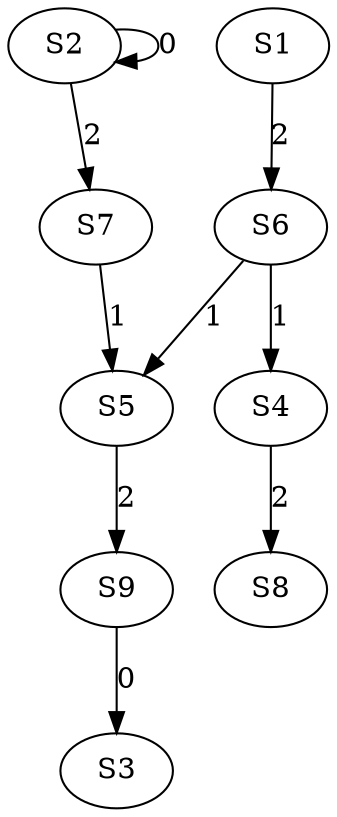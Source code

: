 strict digraph {
	S2 -> S2 [ label = 0 ];
	S9 -> S3 [ label = 0 ];
	S6 -> S4 [ label = 1 ];
	S6 -> S5 [ label = 1 ];
	S1 -> S6 [ label = 2 ];
	S2 -> S7 [ label = 2 ];
	S4 -> S8 [ label = 2 ];
	S5 -> S9 [ label = 2 ];
	S7 -> S5 [ label = 1 ];
}